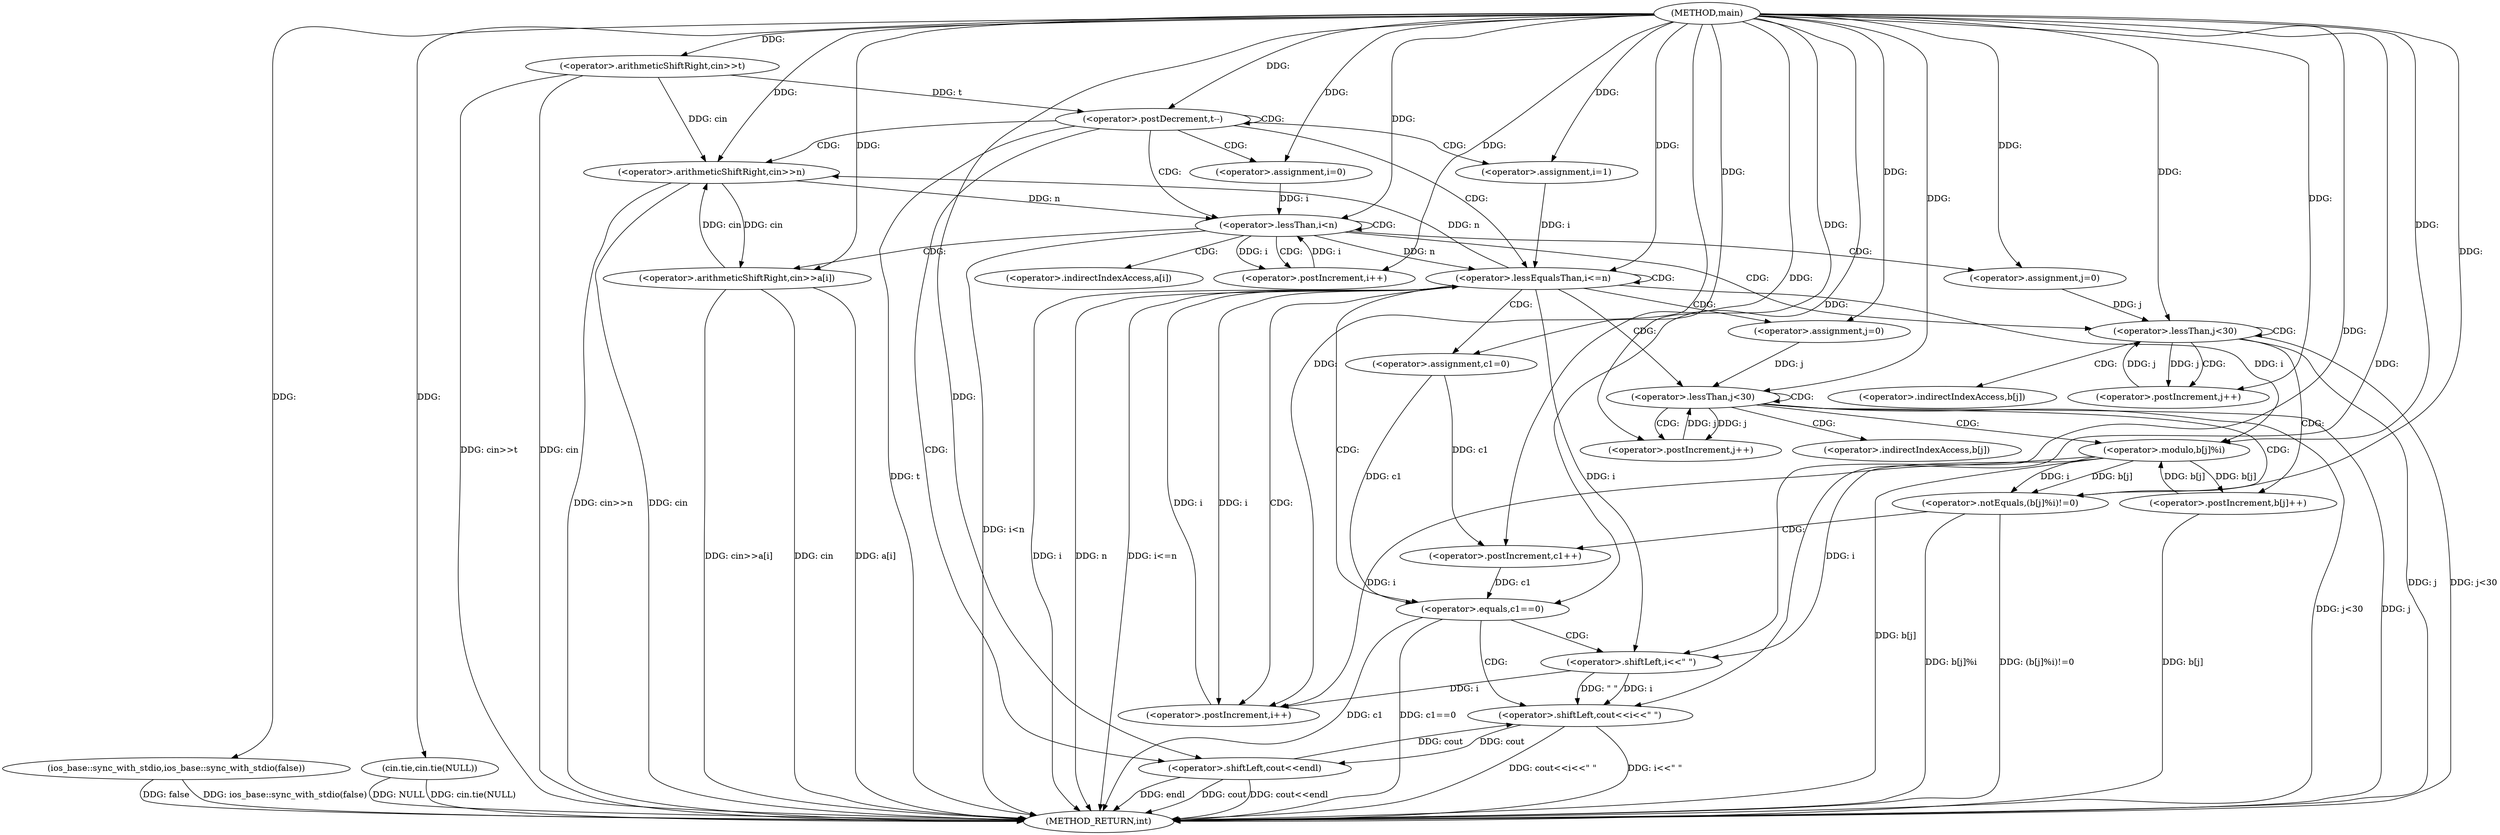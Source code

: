 digraph "main" {  
"1000366" [label = "(METHOD,main)" ]
"1000466" [label = "(METHOD_RETURN,int)" ]
"1000368" [label = "(ios_base::sync_with_stdio,ios_base::sync_with_stdio(false))" ]
"1000370" [label = "(cin.tie,cin.tie(NULL))" ]
"1000373" [label = "(<operator>.arithmeticShiftRight,cin>>t)" ]
"1000377" [label = "(<operator>.postDecrement,t--)" ]
"1000381" [label = "(<operator>.arithmeticShiftRight,cin>>n)" ]
"1000463" [label = "(<operator>.shiftLeft,cout<<endl)" ]
"1000388" [label = "(<operator>.assignment,i=0)" ]
"1000391" [label = "(<operator>.lessThan,i<n)" ]
"1000394" [label = "(<operator>.postIncrement,i++)" ]
"1000419" [label = "(<operator>.assignment,i=1)" ]
"1000422" [label = "(<operator>.lessEqualsThan,i<=n)" ]
"1000425" [label = "(<operator>.postIncrement,i++)" ]
"1000397" [label = "(<operator>.arithmeticShiftRight,cin>>a[i])" ]
"1000429" [label = "(<operator>.assignment,c1=0)" ]
"1000404" [label = "(<operator>.assignment,j=0)" ]
"1000407" [label = "(<operator>.lessThan,j<30)" ]
"1000410" [label = "(<operator>.postIncrement,j++)" ]
"1000434" [label = "(<operator>.assignment,j=0)" ]
"1000437" [label = "(<operator>.lessThan,j<30)" ]
"1000440" [label = "(<operator>.postIncrement,j++)" ]
"1000454" [label = "(<operator>.equals,c1==0)" ]
"1000413" [label = "(<operator>.postIncrement,b[j]++)" ]
"1000458" [label = "(<operator>.shiftLeft,cout<<i<<\" \")" ]
"1000444" [label = "(<operator>.notEquals,(b[j]%i)!=0)" ]
"1000451" [label = "(<operator>.postIncrement,c1++)" ]
"1000460" [label = "(<operator>.shiftLeft,i<<\" \")" ]
"1000445" [label = "(<operator>.modulo,b[j]%i)" ]
"1000399" [label = "(<operator>.indirectIndexAccess,a[i])" ]
"1000414" [label = "(<operator>.indirectIndexAccess,b[j])" ]
"1000446" [label = "(<operator>.indirectIndexAccess,b[j])" ]
  "1000368" -> "1000466"  [ label = "DDG: ios_base::sync_with_stdio(false)"] 
  "1000370" -> "1000466"  [ label = "DDG: cin.tie(NULL)"] 
  "1000373" -> "1000466"  [ label = "DDG: cin"] 
  "1000373" -> "1000466"  [ label = "DDG: cin>>t"] 
  "1000377" -> "1000466"  [ label = "DDG: t"] 
  "1000381" -> "1000466"  [ label = "DDG: cin"] 
  "1000381" -> "1000466"  [ label = "DDG: cin>>n"] 
  "1000391" -> "1000466"  [ label = "DDG: i<n"] 
  "1000422" -> "1000466"  [ label = "DDG: i"] 
  "1000422" -> "1000466"  [ label = "DDG: n"] 
  "1000422" -> "1000466"  [ label = "DDG: i<=n"] 
  "1000463" -> "1000466"  [ label = "DDG: cout"] 
  "1000463" -> "1000466"  [ label = "DDG: cout<<endl"] 
  "1000437" -> "1000466"  [ label = "DDG: j"] 
  "1000437" -> "1000466"  [ label = "DDG: j<30"] 
  "1000454" -> "1000466"  [ label = "DDG: c1"] 
  "1000454" -> "1000466"  [ label = "DDG: c1==0"] 
  "1000458" -> "1000466"  [ label = "DDG: i<<\" \""] 
  "1000458" -> "1000466"  [ label = "DDG: cout<<i<<\" \""] 
  "1000445" -> "1000466"  [ label = "DDG: b[j]"] 
  "1000444" -> "1000466"  [ label = "DDG: b[j]%i"] 
  "1000444" -> "1000466"  [ label = "DDG: (b[j]%i)!=0"] 
  "1000397" -> "1000466"  [ label = "DDG: cin"] 
  "1000397" -> "1000466"  [ label = "DDG: a[i]"] 
  "1000397" -> "1000466"  [ label = "DDG: cin>>a[i]"] 
  "1000407" -> "1000466"  [ label = "DDG: j"] 
  "1000407" -> "1000466"  [ label = "DDG: j<30"] 
  "1000413" -> "1000466"  [ label = "DDG: b[j]"] 
  "1000370" -> "1000466"  [ label = "DDG: NULL"] 
  "1000463" -> "1000466"  [ label = "DDG: endl"] 
  "1000368" -> "1000466"  [ label = "DDG: false"] 
  "1000366" -> "1000368"  [ label = "DDG: "] 
  "1000366" -> "1000370"  [ label = "DDG: "] 
  "1000366" -> "1000373"  [ label = "DDG: "] 
  "1000373" -> "1000377"  [ label = "DDG: t"] 
  "1000366" -> "1000377"  [ label = "DDG: "] 
  "1000373" -> "1000381"  [ label = "DDG: cin"] 
  "1000397" -> "1000381"  [ label = "DDG: cin"] 
  "1000366" -> "1000381"  [ label = "DDG: "] 
  "1000422" -> "1000381"  [ label = "DDG: n"] 
  "1000366" -> "1000388"  [ label = "DDG: "] 
  "1000366" -> "1000419"  [ label = "DDG: "] 
  "1000458" -> "1000463"  [ label = "DDG: cout"] 
  "1000366" -> "1000463"  [ label = "DDG: "] 
  "1000388" -> "1000391"  [ label = "DDG: i"] 
  "1000394" -> "1000391"  [ label = "DDG: i"] 
  "1000366" -> "1000391"  [ label = "DDG: "] 
  "1000381" -> "1000391"  [ label = "DDG: n"] 
  "1000391" -> "1000394"  [ label = "DDG: i"] 
  "1000366" -> "1000394"  [ label = "DDG: "] 
  "1000419" -> "1000422"  [ label = "DDG: i"] 
  "1000425" -> "1000422"  [ label = "DDG: i"] 
  "1000366" -> "1000422"  [ label = "DDG: "] 
  "1000391" -> "1000422"  [ label = "DDG: n"] 
  "1000422" -> "1000425"  [ label = "DDG: i"] 
  "1000460" -> "1000425"  [ label = "DDG: i"] 
  "1000445" -> "1000425"  [ label = "DDG: i"] 
  "1000366" -> "1000425"  [ label = "DDG: "] 
  "1000366" -> "1000429"  [ label = "DDG: "] 
  "1000381" -> "1000397"  [ label = "DDG: cin"] 
  "1000366" -> "1000397"  [ label = "DDG: "] 
  "1000366" -> "1000404"  [ label = "DDG: "] 
  "1000366" -> "1000434"  [ label = "DDG: "] 
  "1000404" -> "1000407"  [ label = "DDG: j"] 
  "1000410" -> "1000407"  [ label = "DDG: j"] 
  "1000366" -> "1000407"  [ label = "DDG: "] 
  "1000407" -> "1000410"  [ label = "DDG: j"] 
  "1000366" -> "1000410"  [ label = "DDG: "] 
  "1000434" -> "1000437"  [ label = "DDG: j"] 
  "1000440" -> "1000437"  [ label = "DDG: j"] 
  "1000366" -> "1000437"  [ label = "DDG: "] 
  "1000437" -> "1000440"  [ label = "DDG: j"] 
  "1000366" -> "1000440"  [ label = "DDG: "] 
  "1000429" -> "1000454"  [ label = "DDG: c1"] 
  "1000451" -> "1000454"  [ label = "DDG: c1"] 
  "1000366" -> "1000454"  [ label = "DDG: "] 
  "1000445" -> "1000413"  [ label = "DDG: b[j]"] 
  "1000463" -> "1000458"  [ label = "DDG: cout"] 
  "1000366" -> "1000458"  [ label = "DDG: "] 
  "1000460" -> "1000458"  [ label = "DDG: \" \""] 
  "1000460" -> "1000458"  [ label = "DDG: i"] 
  "1000445" -> "1000444"  [ label = "DDG: b[j]"] 
  "1000445" -> "1000444"  [ label = "DDG: i"] 
  "1000366" -> "1000444"  [ label = "DDG: "] 
  "1000429" -> "1000451"  [ label = "DDG: c1"] 
  "1000366" -> "1000451"  [ label = "DDG: "] 
  "1000422" -> "1000460"  [ label = "DDG: i"] 
  "1000445" -> "1000460"  [ label = "DDG: i"] 
  "1000366" -> "1000460"  [ label = "DDG: "] 
  "1000413" -> "1000445"  [ label = "DDG: b[j]"] 
  "1000422" -> "1000445"  [ label = "DDG: i"] 
  "1000366" -> "1000445"  [ label = "DDG: "] 
  "1000377" -> "1000419"  [ label = "CDG: "] 
  "1000377" -> "1000391"  [ label = "CDG: "] 
  "1000377" -> "1000388"  [ label = "CDG: "] 
  "1000377" -> "1000463"  [ label = "CDG: "] 
  "1000377" -> "1000422"  [ label = "CDG: "] 
  "1000377" -> "1000377"  [ label = "CDG: "] 
  "1000377" -> "1000381"  [ label = "CDG: "] 
  "1000391" -> "1000397"  [ label = "CDG: "] 
  "1000391" -> "1000391"  [ label = "CDG: "] 
  "1000391" -> "1000404"  [ label = "CDG: "] 
  "1000391" -> "1000407"  [ label = "CDG: "] 
  "1000391" -> "1000399"  [ label = "CDG: "] 
  "1000391" -> "1000394"  [ label = "CDG: "] 
  "1000422" -> "1000422"  [ label = "CDG: "] 
  "1000422" -> "1000454"  [ label = "CDG: "] 
  "1000422" -> "1000429"  [ label = "CDG: "] 
  "1000422" -> "1000437"  [ label = "CDG: "] 
  "1000422" -> "1000425"  [ label = "CDG: "] 
  "1000422" -> "1000434"  [ label = "CDG: "] 
  "1000407" -> "1000414"  [ label = "CDG: "] 
  "1000407" -> "1000407"  [ label = "CDG: "] 
  "1000407" -> "1000413"  [ label = "CDG: "] 
  "1000407" -> "1000410"  [ label = "CDG: "] 
  "1000437" -> "1000444"  [ label = "CDG: "] 
  "1000437" -> "1000446"  [ label = "CDG: "] 
  "1000437" -> "1000445"  [ label = "CDG: "] 
  "1000437" -> "1000440"  [ label = "CDG: "] 
  "1000437" -> "1000437"  [ label = "CDG: "] 
  "1000454" -> "1000458"  [ label = "CDG: "] 
  "1000454" -> "1000460"  [ label = "CDG: "] 
  "1000444" -> "1000451"  [ label = "CDG: "] 
}
